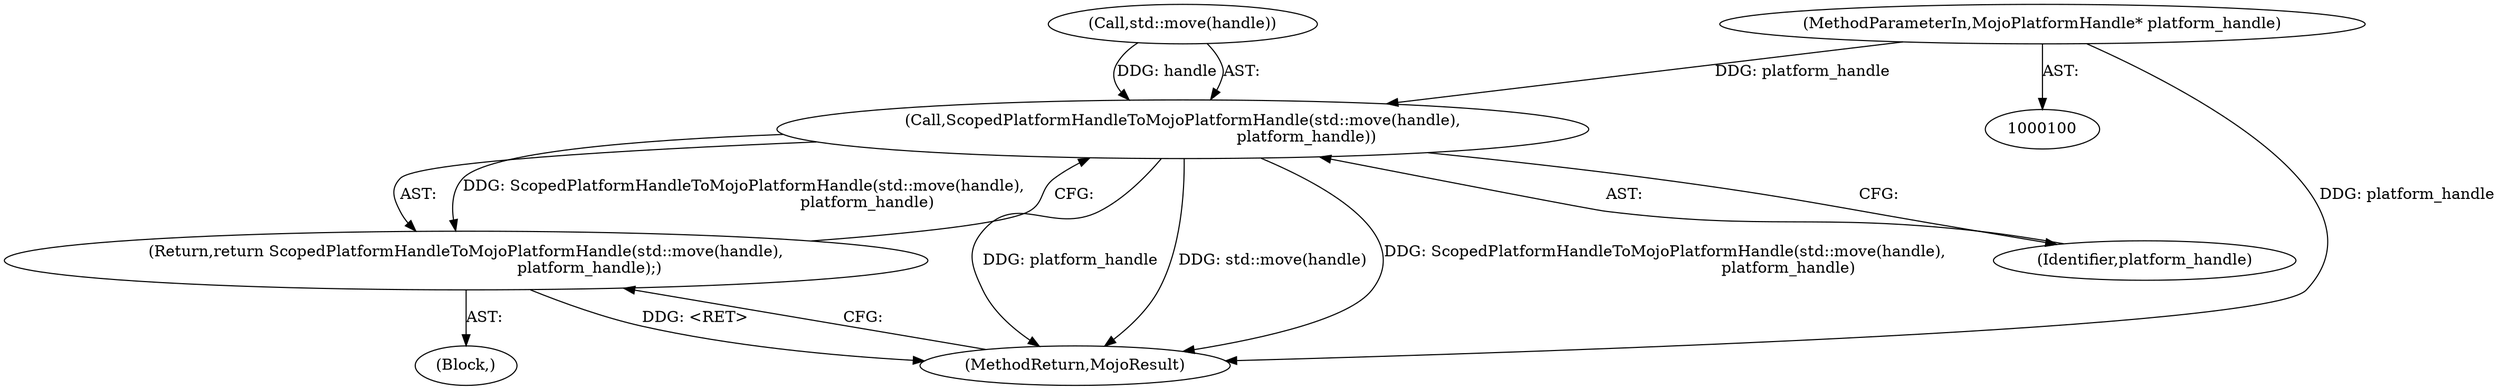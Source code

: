 digraph "0_Chrome_673ce95d481ea9368c4d4d43ac756ba1d6d9e608_31@pointer" {
"1000102" [label="(MethodParameterIn,MojoPlatformHandle* platform_handle)"];
"1000183" [label="(Call,ScopedPlatformHandleToMojoPlatformHandle(std::move(handle),\n                                                  platform_handle))"];
"1000182" [label="(Return,return ScopedPlatformHandleToMojoPlatformHandle(std::move(handle),\n                                                  platform_handle);)"];
"1000183" [label="(Call,ScopedPlatformHandleToMojoPlatformHandle(std::move(handle),\n                                                  platform_handle))"];
"1000182" [label="(Return,return ScopedPlatformHandleToMojoPlatformHandle(std::move(handle),\n                                                  platform_handle);)"];
"1000102" [label="(MethodParameterIn,MojoPlatformHandle* platform_handle)"];
"1000106" [label="(Block,)"];
"1000187" [label="(MethodReturn,MojoResult)"];
"1000186" [label="(Identifier,platform_handle)"];
"1000184" [label="(Call,std::move(handle))"];
"1000102" -> "1000100"  [label="AST: "];
"1000102" -> "1000187"  [label="DDG: platform_handle"];
"1000102" -> "1000183"  [label="DDG: platform_handle"];
"1000183" -> "1000182"  [label="AST: "];
"1000183" -> "1000186"  [label="CFG: "];
"1000184" -> "1000183"  [label="AST: "];
"1000186" -> "1000183"  [label="AST: "];
"1000182" -> "1000183"  [label="CFG: "];
"1000183" -> "1000187"  [label="DDG: platform_handle"];
"1000183" -> "1000187"  [label="DDG: std::move(handle)"];
"1000183" -> "1000187"  [label="DDG: ScopedPlatformHandleToMojoPlatformHandle(std::move(handle),\n                                                  platform_handle)"];
"1000183" -> "1000182"  [label="DDG: ScopedPlatformHandleToMojoPlatformHandle(std::move(handle),\n                                                  platform_handle)"];
"1000184" -> "1000183"  [label="DDG: handle"];
"1000182" -> "1000106"  [label="AST: "];
"1000187" -> "1000182"  [label="CFG: "];
"1000182" -> "1000187"  [label="DDG: <RET>"];
}
